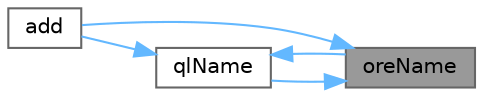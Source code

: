 digraph "oreName"
{
 // INTERACTIVE_SVG=YES
 // LATEX_PDF_SIZE
  bgcolor="transparent";
  edge [fontname=Helvetica,fontsize=10,labelfontname=Helvetica,labelfontsize=10];
  node [fontname=Helvetica,fontsize=10,shape=box,height=0.2,width=0.4];
  rankdir="RL";
  Node1 [label="oreName",height=0.2,width=0.4,color="gray40", fillcolor="grey60", style="filled", fontcolor="black",tooltip="throws if qlName is not known"];
  Node1 -> Node2 [dir="back",color="steelblue1",style="solid"];
  Node2 [label="add",height=0.2,width=0.4,color="grey40", fillcolor="white", style="filled",URL="$classore_1_1data_1_1_index_name_translator.html#a5754782d9b8e46cfe536fb66c9b17fb0",tooltip="adds a pair to the mapping"];
  Node1 -> Node3 [dir="back",color="steelblue1",style="solid"];
  Node3 [label="qlName",height=0.2,width=0.4,color="grey40", fillcolor="white", style="filled",URL="$classore_1_1data_1_1_index_name_translator.html#af63dca04d592a404524bffa894d36e53",tooltip="throws if oreName is not known"];
  Node3 -> Node2 [dir="back",color="steelblue1",style="solid"];
  Node3 -> Node1 [dir="back",color="steelblue1",style="solid"];
}
